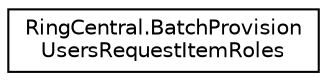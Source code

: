 digraph "Graphical Class Hierarchy"
{
 // LATEX_PDF_SIZE
  edge [fontname="Helvetica",fontsize="10",labelfontname="Helvetica",labelfontsize="10"];
  node [fontname="Helvetica",fontsize="10",shape=record];
  rankdir="LR";
  Node0 [label="RingCentral.BatchProvision\lUsersRequestItemRoles",height=0.2,width=0.4,color="black", fillcolor="white", style="filled",URL="$classRingCentral_1_1BatchProvisionUsersRequestItemRoles.html",tooltip=" "];
}
